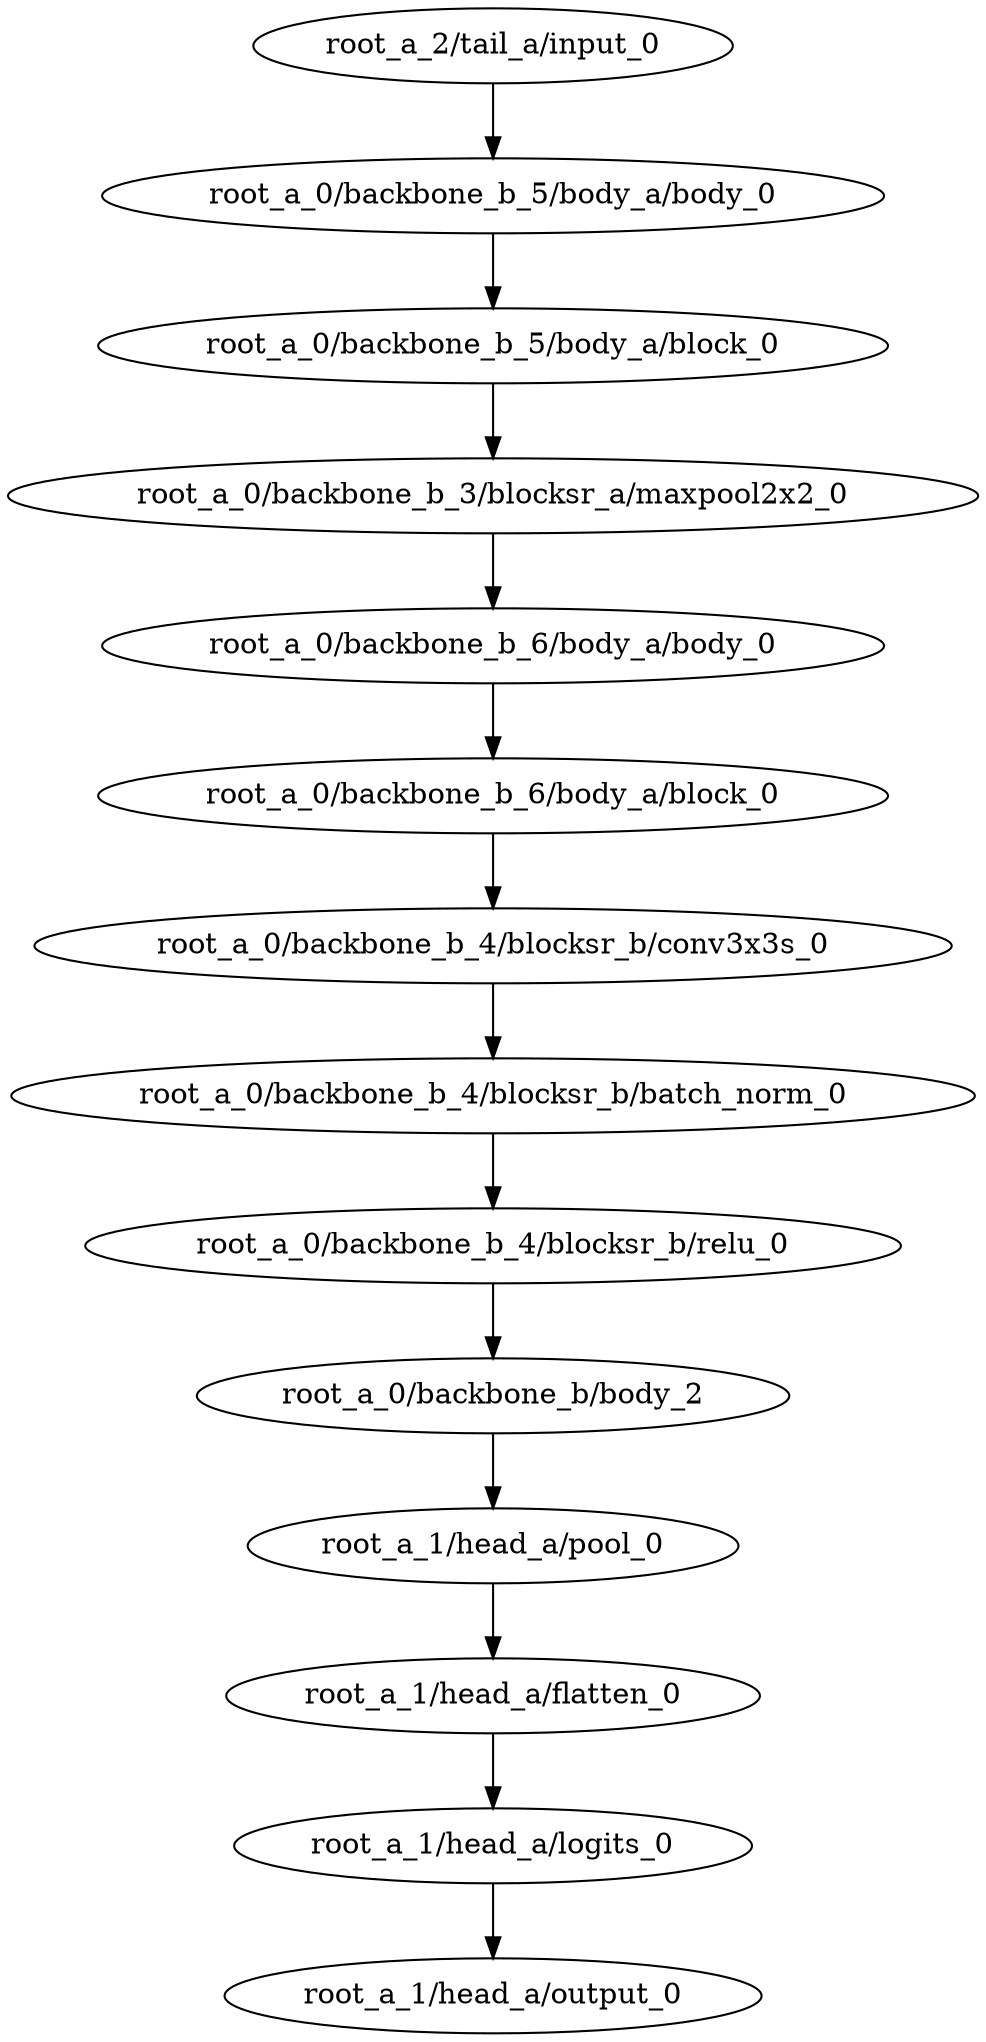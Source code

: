 digraph root_a {
	"root_a_2/tail_a/input_0"
	"root_a_0/backbone_b_5/body_a/body_0"
	"root_a_0/backbone_b_5/body_a/block_0"
	"root_a_0/backbone_b_3/blocksr_a/maxpool2x2_0"
	"root_a_0/backbone_b_6/body_a/body_0"
	"root_a_0/backbone_b_6/body_a/block_0"
	"root_a_0/backbone_b_4/blocksr_b/conv3x3s_0"
	"root_a_0/backbone_b_4/blocksr_b/batch_norm_0"
	"root_a_0/backbone_b_4/blocksr_b/relu_0"
	"root_a_0/backbone_b/body_2"
	"root_a_1/head_a/pool_0"
	"root_a_1/head_a/flatten_0"
	"root_a_1/head_a/logits_0"
	"root_a_1/head_a/output_0"

	"root_a_2/tail_a/input_0" -> "root_a_0/backbone_b_5/body_a/body_0"
	"root_a_0/backbone_b_5/body_a/body_0" -> "root_a_0/backbone_b_5/body_a/block_0"
	"root_a_0/backbone_b_5/body_a/block_0" -> "root_a_0/backbone_b_3/blocksr_a/maxpool2x2_0"
	"root_a_0/backbone_b_3/blocksr_a/maxpool2x2_0" -> "root_a_0/backbone_b_6/body_a/body_0"
	"root_a_0/backbone_b_6/body_a/body_0" -> "root_a_0/backbone_b_6/body_a/block_0"
	"root_a_0/backbone_b_6/body_a/block_0" -> "root_a_0/backbone_b_4/blocksr_b/conv3x3s_0"
	"root_a_0/backbone_b_4/blocksr_b/conv3x3s_0" -> "root_a_0/backbone_b_4/blocksr_b/batch_norm_0"
	"root_a_0/backbone_b_4/blocksr_b/batch_norm_0" -> "root_a_0/backbone_b_4/blocksr_b/relu_0"
	"root_a_0/backbone_b_4/blocksr_b/relu_0" -> "root_a_0/backbone_b/body_2"
	"root_a_0/backbone_b/body_2" -> "root_a_1/head_a/pool_0"
	"root_a_1/head_a/pool_0" -> "root_a_1/head_a/flatten_0"
	"root_a_1/head_a/flatten_0" -> "root_a_1/head_a/logits_0"
	"root_a_1/head_a/logits_0" -> "root_a_1/head_a/output_0"

}